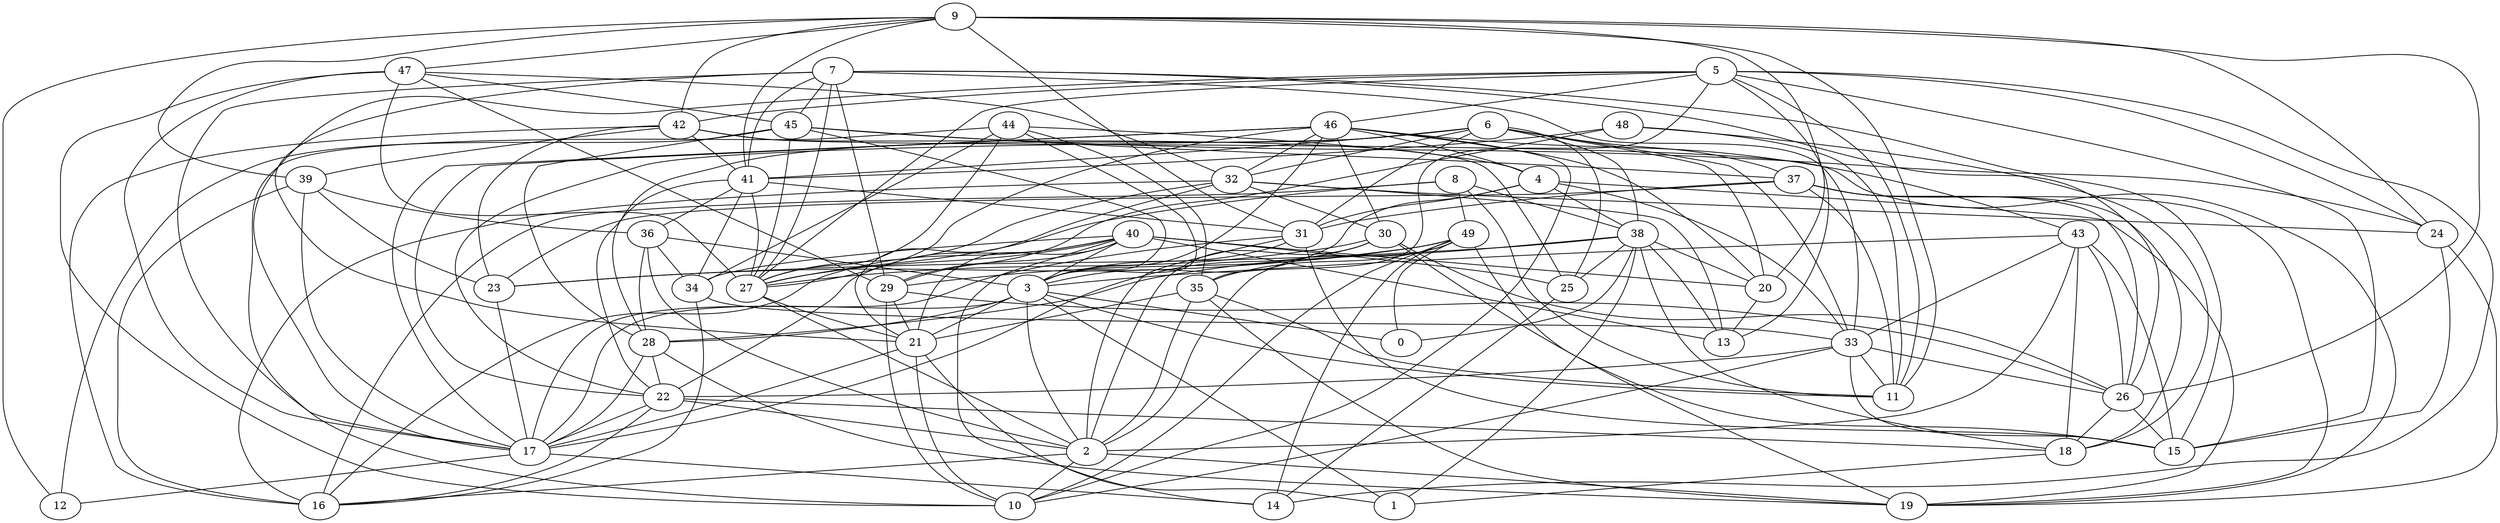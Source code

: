 digraph GG_graph {

subgraph G_graph {
edge [color = black]
"44" -> "35" [dir = none]
"44" -> "27" [dir = none]
"44" -> "4" [dir = none]
"44" -> "3" [dir = none]
"32" -> "21" [dir = none]
"26" -> "18" [dir = none]
"31" -> "2" [dir = none]
"31" -> "17" [dir = none]
"31" -> "3" [dir = none]
"4" -> "33" [dir = none]
"4" -> "38" [dir = none]
"4" -> "31" [dir = none]
"29" -> "10" [dir = none]
"29" -> "26" [dir = none]
"21" -> "10" [dir = none]
"23" -> "17" [dir = none]
"6" -> "22" [dir = none]
"6" -> "25" [dir = none]
"6" -> "38" [dir = none]
"6" -> "28" [dir = none]
"6" -> "31" [dir = none]
"6" -> "32" [dir = none]
"45" -> "24" [dir = none]
"45" -> "37" [dir = none]
"45" -> "27" [dir = none]
"45" -> "12" [dir = none]
"30" -> "2" [dir = none]
"30" -> "26" [dir = none]
"3" -> "0" [dir = none]
"3" -> "2" [dir = none]
"3" -> "11" [dir = none]
"9" -> "26" [dir = none]
"9" -> "24" [dir = none]
"9" -> "11" [dir = none]
"9" -> "12" [dir = none]
"9" -> "42" [dir = none]
"37" -> "11" [dir = none]
"37" -> "31" [dir = none]
"37" -> "26" [dir = none]
"37" -> "18" [dir = none]
"34" -> "16" [dir = none]
"33" -> "11" [dir = none]
"33" -> "10" [dir = none]
"33" -> "15" [dir = none]
"43" -> "26" [dir = none]
"43" -> "33" [dir = none]
"7" -> "27" [dir = none]
"7" -> "29" [dir = none]
"48" -> "29" [dir = none]
"48" -> "41" [dir = none]
"18" -> "1" [dir = none]
"39" -> "17" [dir = none]
"39" -> "23" [dir = none]
"41" -> "27" [dir = none]
"41" -> "31" [dir = none]
"41" -> "22" [dir = none]
"28" -> "19" [dir = none]
"28" -> "17" [dir = none]
"46" -> "4" [dir = none]
"46" -> "20" [dir = none]
"40" -> "21" [dir = none]
"40" -> "13" [dir = none]
"40" -> "29" [dir = none]
"40" -> "34" [dir = none]
"40" -> "16" [dir = none]
"40" -> "3" [dir = none]
"40" -> "25" [dir = none]
"17" -> "14" [dir = none]
"38" -> "23" [dir = none]
"38" -> "18" [dir = none]
"38" -> "1" [dir = none]
"8" -> "49" [dir = none]
"8" -> "16" [dir = none]
"36" -> "34" [dir = none]
"36" -> "28" [dir = none]
"22" -> "17" [dir = none]
"22" -> "2" [dir = none]
"22" -> "16" [dir = none]
"24" -> "19" [dir = none]
"42" -> "23" [dir = none]
"49" -> "2" [dir = none]
"49" -> "23" [dir = none]
"49" -> "15" [dir = none]
"49" -> "29" [dir = none]
"49" -> "0" [dir = none]
"49" -> "14" [dir = none]
"2" -> "16" [dir = none]
"2" -> "10" [dir = none]
"2" -> "19" [dir = none]
"20" -> "13" [dir = none]
"47" -> "29" [dir = none]
"47" -> "10" [dir = none]
"27" -> "2" [dir = none]
"5" -> "11" [dir = none]
"5" -> "17" [dir = none]
"5" -> "46" [dir = none]
"5" -> "13" [dir = none]
"5" -> "35" [dir = none]
"41" -> "34" [dir = none]
"46" -> "30" [dir = none]
"27" -> "21" [dir = none]
"43" -> "15" [dir = none]
"6" -> "33" [dir = none]
"4" -> "3" [dir = none]
"6" -> "20" [dir = none]
"46" -> "17" [dir = none]
"21" -> "17" [dir = none]
"32" -> "30" [dir = none]
"39" -> "16" [dir = none]
"30" -> "19" [dir = none]
"7" -> "17" [dir = none]
"46" -> "10" [dir = none]
"42" -> "19" [dir = none]
"46" -> "32" [dir = none]
"39" -> "36" [dir = none]
"35" -> "11" [dir = none]
"5" -> "42" [dir = none]
"26" -> "15" [dir = none]
"6" -> "41" [dir = none]
"42" -> "41" [dir = none]
"29" -> "21" [dir = none]
"43" -> "2" [dir = none]
"45" -> "3" [dir = none]
"33" -> "26" [dir = none]
"9" -> "31" [dir = none]
"47" -> "32" [dir = none]
"25" -> "14" [dir = none]
"44" -> "10" [dir = none]
"7" -> "45" [dir = none]
"32" -> "24" [dir = none]
"40" -> "27" [dir = none]
"5" -> "15" [dir = none]
"40" -> "20" [dir = none]
"3" -> "28" [dir = none]
"8" -> "27" [dir = none]
"36" -> "3" [dir = none]
"38" -> "28" [dir = none]
"38" -> "13" [dir = none]
"9" -> "20" [dir = none]
"33" -> "22" [dir = none]
"32" -> "27" [dir = none]
"3" -> "1" [dir = none]
"43" -> "3" [dir = none]
"46" -> "3" [dir = none]
"37" -> "23" [dir = none]
"5" -> "24" [dir = none]
"45" -> "28" [dir = none]
"5" -> "27" [dir = none]
"8" -> "38" [dir = none]
"7" -> "33" [dir = none]
"42" -> "16" [dir = none]
"9" -> "39" [dir = none]
"5" -> "14" [dir = none]
"32" -> "13" [dir = none]
"3" -> "21" [dir = none]
"7" -> "15" [dir = none]
"47" -> "45" [dir = none]
"47" -> "27" [dir = none]
"41" -> "36" [dir = none]
"4" -> "19" [dir = none]
"49" -> "35" [dir = none]
"35" -> "21" [dir = none]
"40" -> "22" [dir = none]
"9" -> "47" [dir = none]
"38" -> "0" [dir = none]
"32" -> "16" [dir = none]
"49" -> "10" [dir = none]
"9" -> "41" [dir = none]
"44" -> "34" [dir = none]
"38" -> "20" [dir = none]
"31" -> "15" [dir = none]
"7" -> "41" [dir = none]
"24" -> "15" [dir = none]
"38" -> "25" [dir = none]
"17" -> "12" [dir = none]
"46" -> "27" [dir = none]
"36" -> "2" [dir = none]
"7" -> "21" [dir = none]
"42" -> "39" [dir = none]
"40" -> "14" [dir = none]
"8" -> "11" [dir = none]
"30" -> "27" [dir = none]
"28" -> "22" [dir = none]
"30" -> "17" [dir = none]
"46" -> "43" [dir = none]
"47" -> "17" [dir = none]
"48" -> "11" [dir = none]
"7" -> "26" [dir = none]
"42" -> "25" [dir = none]
"48" -> "18" [dir = none]
"46" -> "22" [dir = none]
"22" -> "18" [dir = none]
"35" -> "19" [dir = none]
"37" -> "19" [dir = none]
"21" -> "1" [dir = none]
"35" -> "2" [dir = none]
"43" -> "18" [dir = none]
"6" -> "37" [dir = none]
"34" -> "33" [dir = none]
"3" -> "17" [dir = none]
}

}
